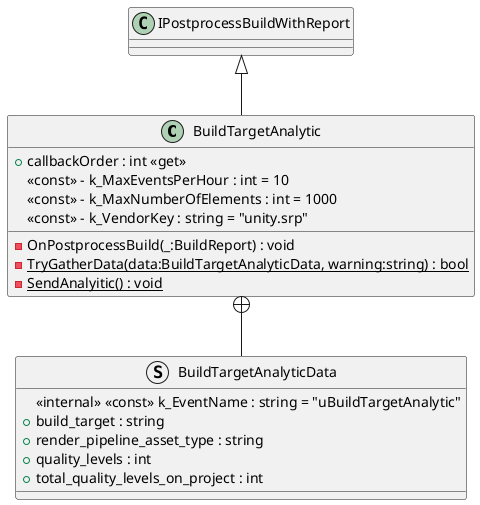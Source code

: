 @startuml
class BuildTargetAnalytic {
    + callbackOrder : int <<get>>
    <<const>> - k_MaxEventsPerHour : int = 10
    <<const>> - k_MaxNumberOfElements : int = 1000
    <<const>> - k_VendorKey : string = "unity.srp"
    - OnPostprocessBuild(_:BuildReport) : void
    {static} - TryGatherData(data:BuildTargetAnalyticData, warning:string) : bool
    {static} - SendAnalyitic() : void
}
struct BuildTargetAnalyticData {
    <<internal>> <<const>> k_EventName : string = "uBuildTargetAnalytic"
    + build_target : string
    + render_pipeline_asset_type : string
    + quality_levels : int
    + total_quality_levels_on_project : int
}
IPostprocessBuildWithReport <|-- BuildTargetAnalytic
BuildTargetAnalytic +-- BuildTargetAnalyticData
@enduml
